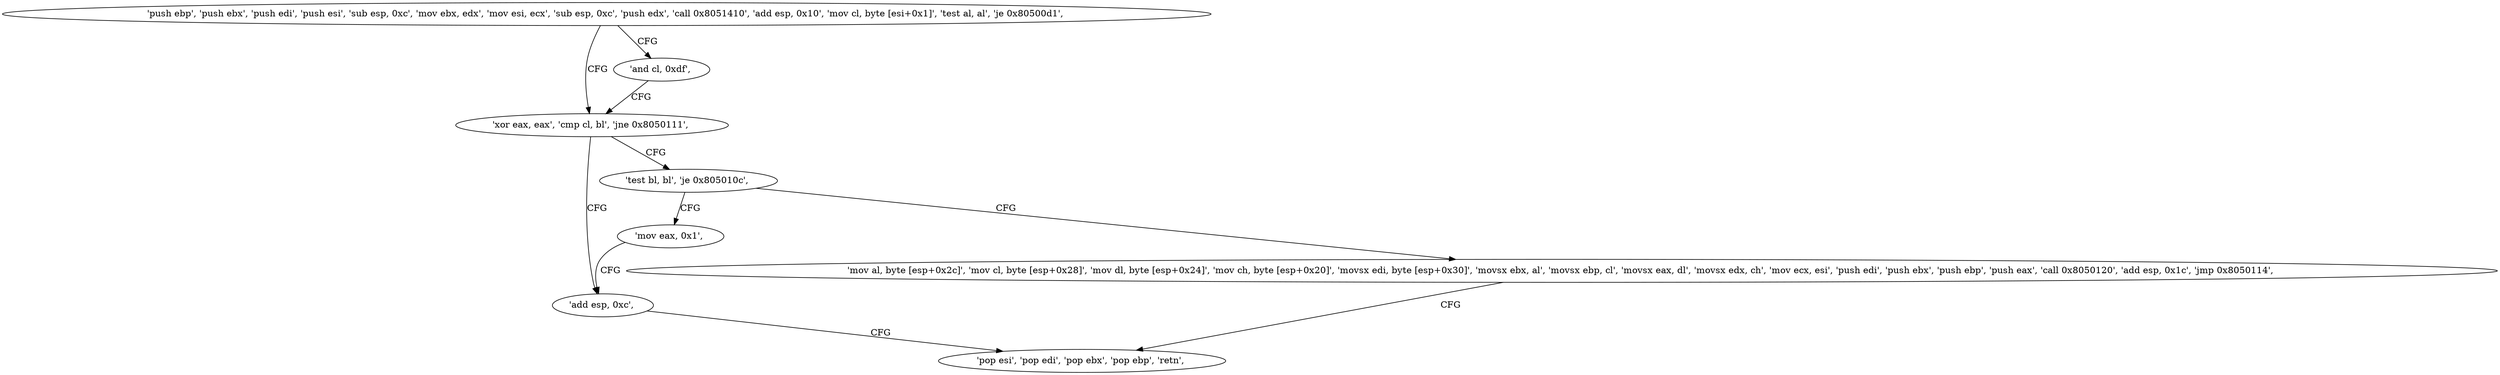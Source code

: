 digraph "func" {
"134545584" [label = "'push ebp', 'push ebx', 'push edi', 'push esi', 'sub esp, 0xc', 'mov ebx, edx', 'mov esi, ecx', 'sub esp, 0xc', 'push edx', 'call 0x8051410', 'add esp, 0x10', 'mov cl, byte [esi+0x1]', 'test al, al', 'je 0x80500d1', " ]
"134545617" [label = "'xor eax, eax', 'cmp cl, bl', 'jne 0x8050111', " ]
"134545614" [label = "'and cl, 0xdf', " ]
"134545681" [label = "'add esp, 0xc', " ]
"134545623" [label = "'test bl, bl', 'je 0x805010c', " ]
"134545684" [label = "'pop esi', 'pop edi', 'pop ebx', 'pop ebp', 'retn', " ]
"134545676" [label = "'mov eax, 0x1', " ]
"134545627" [label = "'mov al, byte [esp+0x2c]', 'mov cl, byte [esp+0x28]', 'mov dl, byte [esp+0x24]', 'mov ch, byte [esp+0x20]', 'movsx edi, byte [esp+0x30]', 'movsx ebx, al', 'movsx ebp, cl', 'movsx eax, dl', 'movsx edx, ch', 'mov ecx, esi', 'push edi', 'push ebx', 'push ebp', 'push eax', 'call 0x8050120', 'add esp, 0x1c', 'jmp 0x8050114', " ]
"134545584" -> "134545617" [ label = "CFG" ]
"134545584" -> "134545614" [ label = "CFG" ]
"134545617" -> "134545681" [ label = "CFG" ]
"134545617" -> "134545623" [ label = "CFG" ]
"134545614" -> "134545617" [ label = "CFG" ]
"134545681" -> "134545684" [ label = "CFG" ]
"134545623" -> "134545676" [ label = "CFG" ]
"134545623" -> "134545627" [ label = "CFG" ]
"134545676" -> "134545681" [ label = "CFG" ]
"134545627" -> "134545684" [ label = "CFG" ]
}
